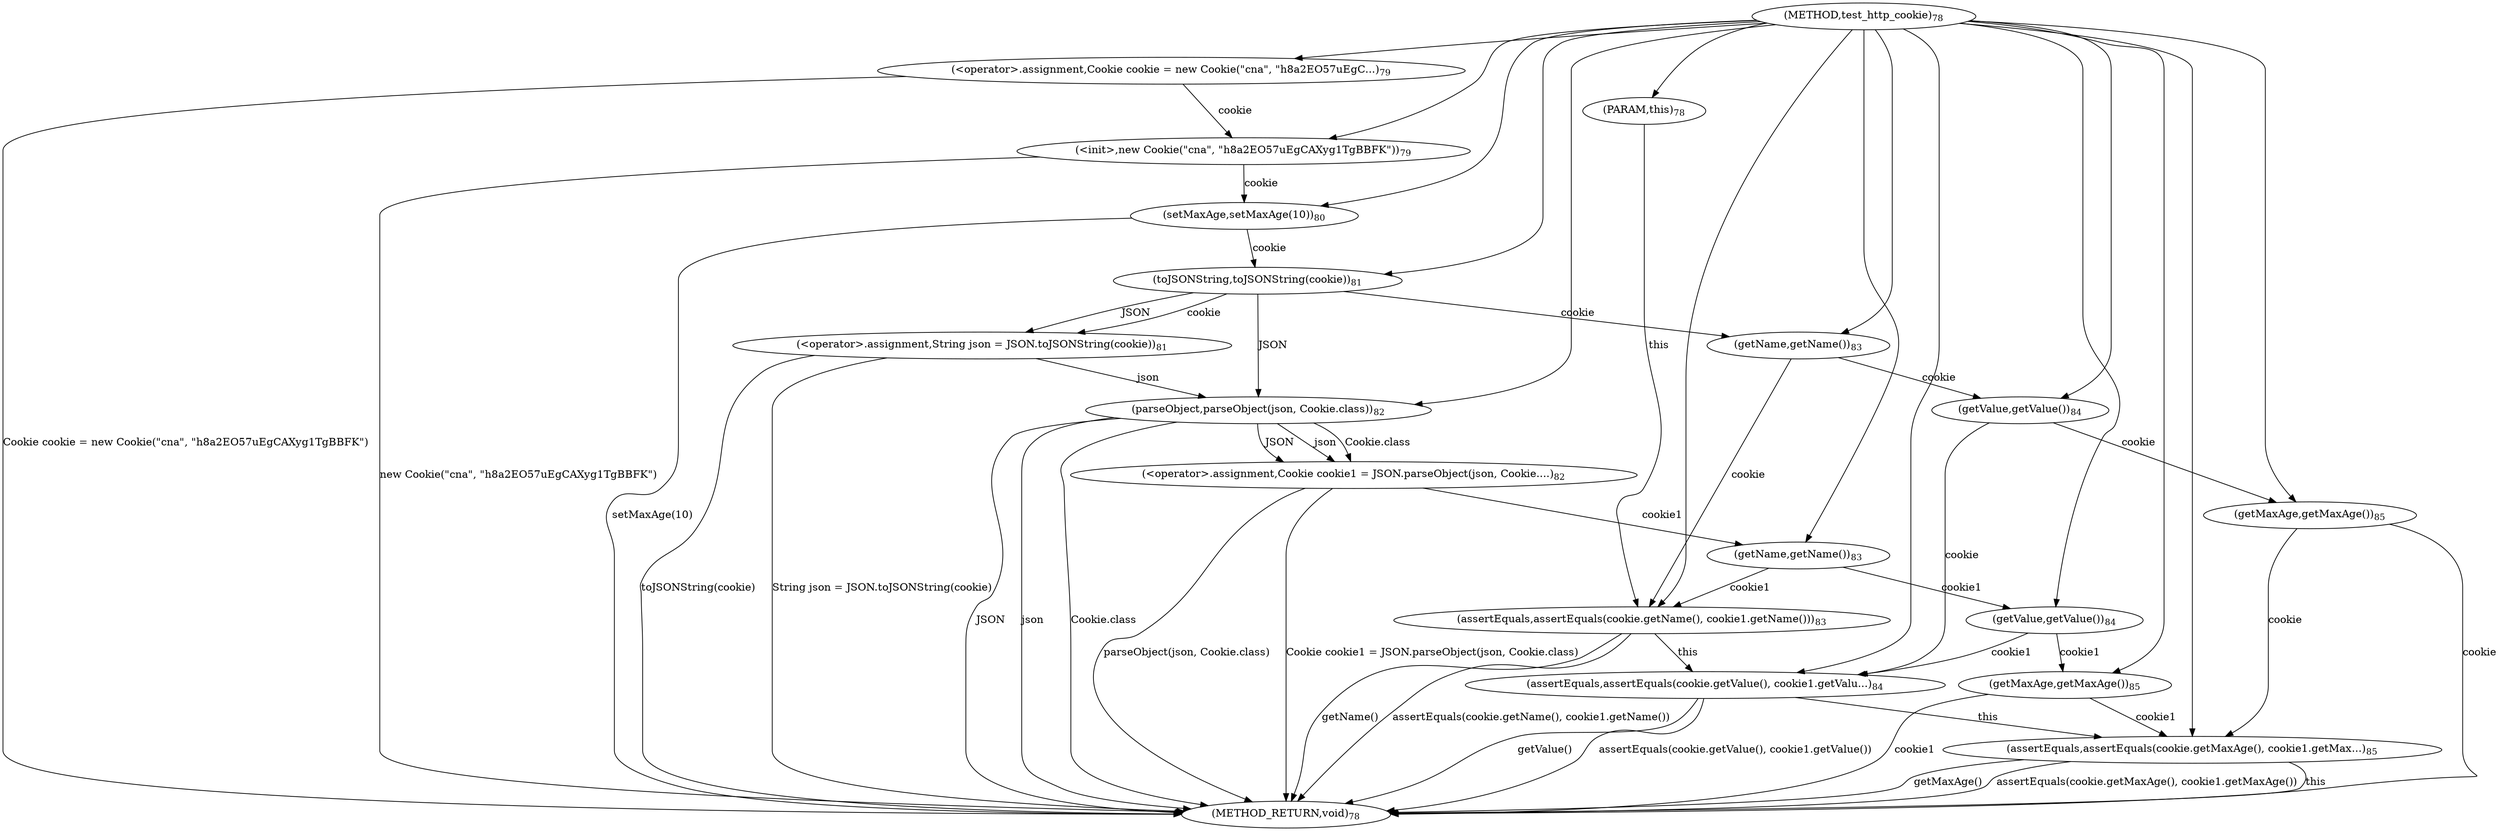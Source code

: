 digraph "test_http_cookie" {  
"219" [label = <(METHOD,test_http_cookie)<SUB>78</SUB>> ]
"264" [label = <(METHOD_RETURN,void)<SUB>78</SUB>> ]
"16" [label = <(PARAM,this)<SUB>78</SUB>> ]
"222" [label = <(&lt;operator&gt;.assignment,Cookie cookie = new Cookie(&quot;cna&quot;, &quot;h8a2EO57uEgC...)<SUB>79</SUB>> ]
"225" [label = <(&lt;init&gt;,new Cookie(&quot;cna&quot;, &quot;h8a2EO57uEgCAXyg1TgBBFK&quot;))<SUB>79</SUB>> ]
"229" [label = <(setMaxAge,setMaxAge(10))<SUB>80</SUB>> ]
"233" [label = <(&lt;operator&gt;.assignment,String json = JSON.toJSONString(cookie))<SUB>81</SUB>> ]
"239" [label = <(&lt;operator&gt;.assignment,Cookie cookie1 = JSON.parseObject(json, Cookie....)<SUB>82</SUB>> ]
"247" [label = <(assertEquals,assertEquals(cookie.getName(), cookie1.getName()))<SUB>83</SUB>> ]
"252" [label = <(assertEquals,assertEquals(cookie.getValue(), cookie1.getValu...)<SUB>84</SUB>> ]
"257" [label = <(assertEquals,assertEquals(cookie.getMaxAge(), cookie1.getMax...)<SUB>85</SUB>> ]
"222" [label = <(&lt;operator&gt;.assignment,Cookie cookie = new Cookie(&quot;cna&quot;, &quot;h8a2EO57uEgC...)<SUB>79</SUB>> ]
"222" [label = <(&lt;operator&gt;.assignment,Cookie cookie = new Cookie(&quot;cna&quot;, &quot;h8a2EO57uEgC...)<SUB>79</SUB>> ]
"225" [label = <(&lt;init&gt;,new Cookie(&quot;cna&quot;, &quot;h8a2EO57uEgCAXyg1TgBBFK&quot;))<SUB>79</SUB>> ]
"225" [label = <(&lt;init&gt;,new Cookie(&quot;cna&quot;, &quot;h8a2EO57uEgCAXyg1TgBBFK&quot;))<SUB>79</SUB>> ]
"225" [label = <(&lt;init&gt;,new Cookie(&quot;cna&quot;, &quot;h8a2EO57uEgCAXyg1TgBBFK&quot;))<SUB>79</SUB>> ]
"229" [label = <(setMaxAge,setMaxAge(10))<SUB>80</SUB>> ]
"229" [label = <(setMaxAge,setMaxAge(10))<SUB>80</SUB>> ]
"233" [label = <(&lt;operator&gt;.assignment,String json = JSON.toJSONString(cookie))<SUB>81</SUB>> ]
"233" [label = <(&lt;operator&gt;.assignment,String json = JSON.toJSONString(cookie))<SUB>81</SUB>> ]
"239" [label = <(&lt;operator&gt;.assignment,Cookie cookie1 = JSON.parseObject(json, Cookie....)<SUB>82</SUB>> ]
"239" [label = <(&lt;operator&gt;.assignment,Cookie cookie1 = JSON.parseObject(json, Cookie....)<SUB>82</SUB>> ]
"247" [label = <(assertEquals,assertEquals(cookie.getName(), cookie1.getName()))<SUB>83</SUB>> ]
"247" [label = <(assertEquals,assertEquals(cookie.getName(), cookie1.getName()))<SUB>83</SUB>> ]
"247" [label = <(assertEquals,assertEquals(cookie.getName(), cookie1.getName()))<SUB>83</SUB>> ]
"252" [label = <(assertEquals,assertEquals(cookie.getValue(), cookie1.getValu...)<SUB>84</SUB>> ]
"252" [label = <(assertEquals,assertEquals(cookie.getValue(), cookie1.getValu...)<SUB>84</SUB>> ]
"252" [label = <(assertEquals,assertEquals(cookie.getValue(), cookie1.getValu...)<SUB>84</SUB>> ]
"257" [label = <(assertEquals,assertEquals(cookie.getMaxAge(), cookie1.getMax...)<SUB>85</SUB>> ]
"257" [label = <(assertEquals,assertEquals(cookie.getMaxAge(), cookie1.getMax...)<SUB>85</SUB>> ]
"257" [label = <(assertEquals,assertEquals(cookie.getMaxAge(), cookie1.getMax...)<SUB>85</SUB>> ]
"235" [label = <(toJSONString,toJSONString(cookie))<SUB>81</SUB>> ]
"235" [label = <(toJSONString,toJSONString(cookie))<SUB>81</SUB>> ]
"241" [label = <(parseObject,parseObject(json, Cookie.class))<SUB>82</SUB>> ]
"241" [label = <(parseObject,parseObject(json, Cookie.class))<SUB>82</SUB>> ]
"241" [label = <(parseObject,parseObject(json, Cookie.class))<SUB>82</SUB>> ]
"248" [label = <(getName,getName())<SUB>83</SUB>> ]
"250" [label = <(getName,getName())<SUB>83</SUB>> ]
"253" [label = <(getValue,getValue())<SUB>84</SUB>> ]
"255" [label = <(getValue,getValue())<SUB>84</SUB>> ]
"258" [label = <(getMaxAge,getMaxAge())<SUB>85</SUB>> ]
"260" [label = <(getMaxAge,getMaxAge())<SUB>85</SUB>> ]
  "222" -> "264"  [ label = "Cookie cookie = new Cookie(&quot;cna&quot;, &quot;h8a2EO57uEgCAXyg1TgBBFK&quot;)"] 
  "225" -> "264"  [ label = "new Cookie(&quot;cna&quot;, &quot;h8a2EO57uEgCAXyg1TgBBFK&quot;)"] 
  "229" -> "264"  [ label = "setMaxAge(10)"] 
  "233" -> "264"  [ label = "toJSONString(cookie)"] 
  "233" -> "264"  [ label = "String json = JSON.toJSONString(cookie)"] 
  "241" -> "264"  [ label = "JSON"] 
  "241" -> "264"  [ label = "json"] 
  "241" -> "264"  [ label = "Cookie.class"] 
  "239" -> "264"  [ label = "parseObject(json, Cookie.class)"] 
  "239" -> "264"  [ label = "Cookie cookie1 = JSON.parseObject(json, Cookie.class)"] 
  "247" -> "264"  [ label = "getName()"] 
  "247" -> "264"  [ label = "assertEquals(cookie.getName(), cookie1.getName())"] 
  "252" -> "264"  [ label = "getValue()"] 
  "252" -> "264"  [ label = "assertEquals(cookie.getValue(), cookie1.getValue())"] 
  "257" -> "264"  [ label = "this"] 
  "258" -> "264"  [ label = "cookie"] 
  "257" -> "264"  [ label = "getMaxAge()"] 
  "260" -> "264"  [ label = "cookie1"] 
  "257" -> "264"  [ label = "assertEquals(cookie.getMaxAge(), cookie1.getMaxAge())"] 
  "219" -> "16" 
  "219" -> "222" 
  "235" -> "233"  [ label = "JSON"] 
  "235" -> "233"  [ label = "cookie"] 
  "241" -> "239"  [ label = "JSON"] 
  "241" -> "239"  [ label = "json"] 
  "241" -> "239"  [ label = "Cookie.class"] 
  "222" -> "225"  [ label = "cookie"] 
  "219" -> "225" 
  "225" -> "229"  [ label = "cookie"] 
  "219" -> "229" 
  "16" -> "247"  [ label = "this"] 
  "219" -> "247" 
  "248" -> "247"  [ label = "cookie"] 
  "250" -> "247"  [ label = "cookie1"] 
  "247" -> "252"  [ label = "this"] 
  "219" -> "252" 
  "253" -> "252"  [ label = "cookie"] 
  "255" -> "252"  [ label = "cookie1"] 
  "252" -> "257"  [ label = "this"] 
  "219" -> "257" 
  "258" -> "257"  [ label = "cookie"] 
  "260" -> "257"  [ label = "cookie1"] 
  "219" -> "235" 
  "229" -> "235"  [ label = "cookie"] 
  "235" -> "241"  [ label = "JSON"] 
  "219" -> "241" 
  "233" -> "241"  [ label = "json"] 
  "235" -> "248"  [ label = "cookie"] 
  "219" -> "248" 
  "239" -> "250"  [ label = "cookie1"] 
  "219" -> "250" 
  "248" -> "253"  [ label = "cookie"] 
  "219" -> "253" 
  "250" -> "255"  [ label = "cookie1"] 
  "219" -> "255" 
  "253" -> "258"  [ label = "cookie"] 
  "219" -> "258" 
  "255" -> "260"  [ label = "cookie1"] 
  "219" -> "260" 
}
